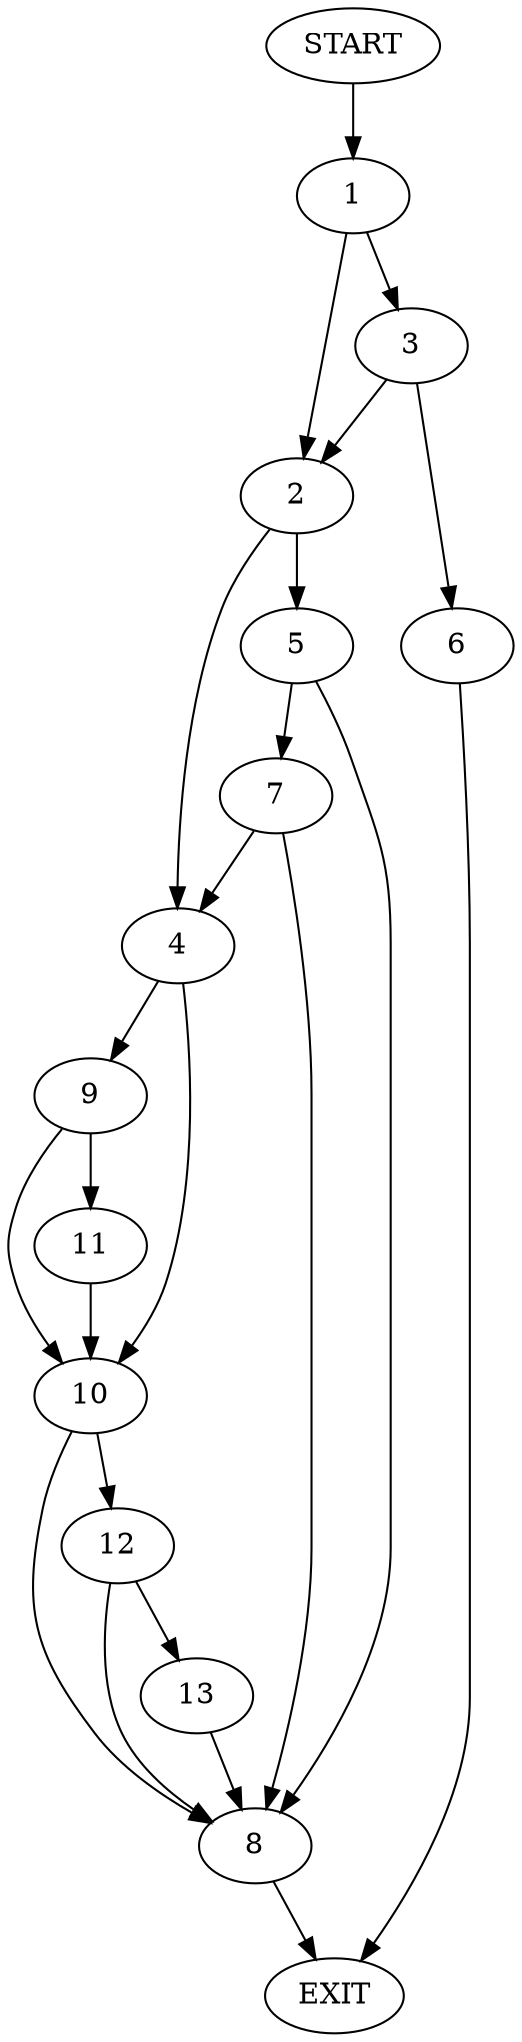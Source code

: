 digraph {
0 [label="START"]
14 [label="EXIT"]
0 -> 1
1 -> 2
1 -> 3
2 -> 4
2 -> 5
3 -> 6
3 -> 2
6 -> 14
5 -> 7
5 -> 8
4 -> 9
4 -> 10
7 -> 4
7 -> 8
8 -> 14
9 -> 11
9 -> 10
10 -> 12
10 -> 8
11 -> 10
12 -> 8
12 -> 13
13 -> 8
}
